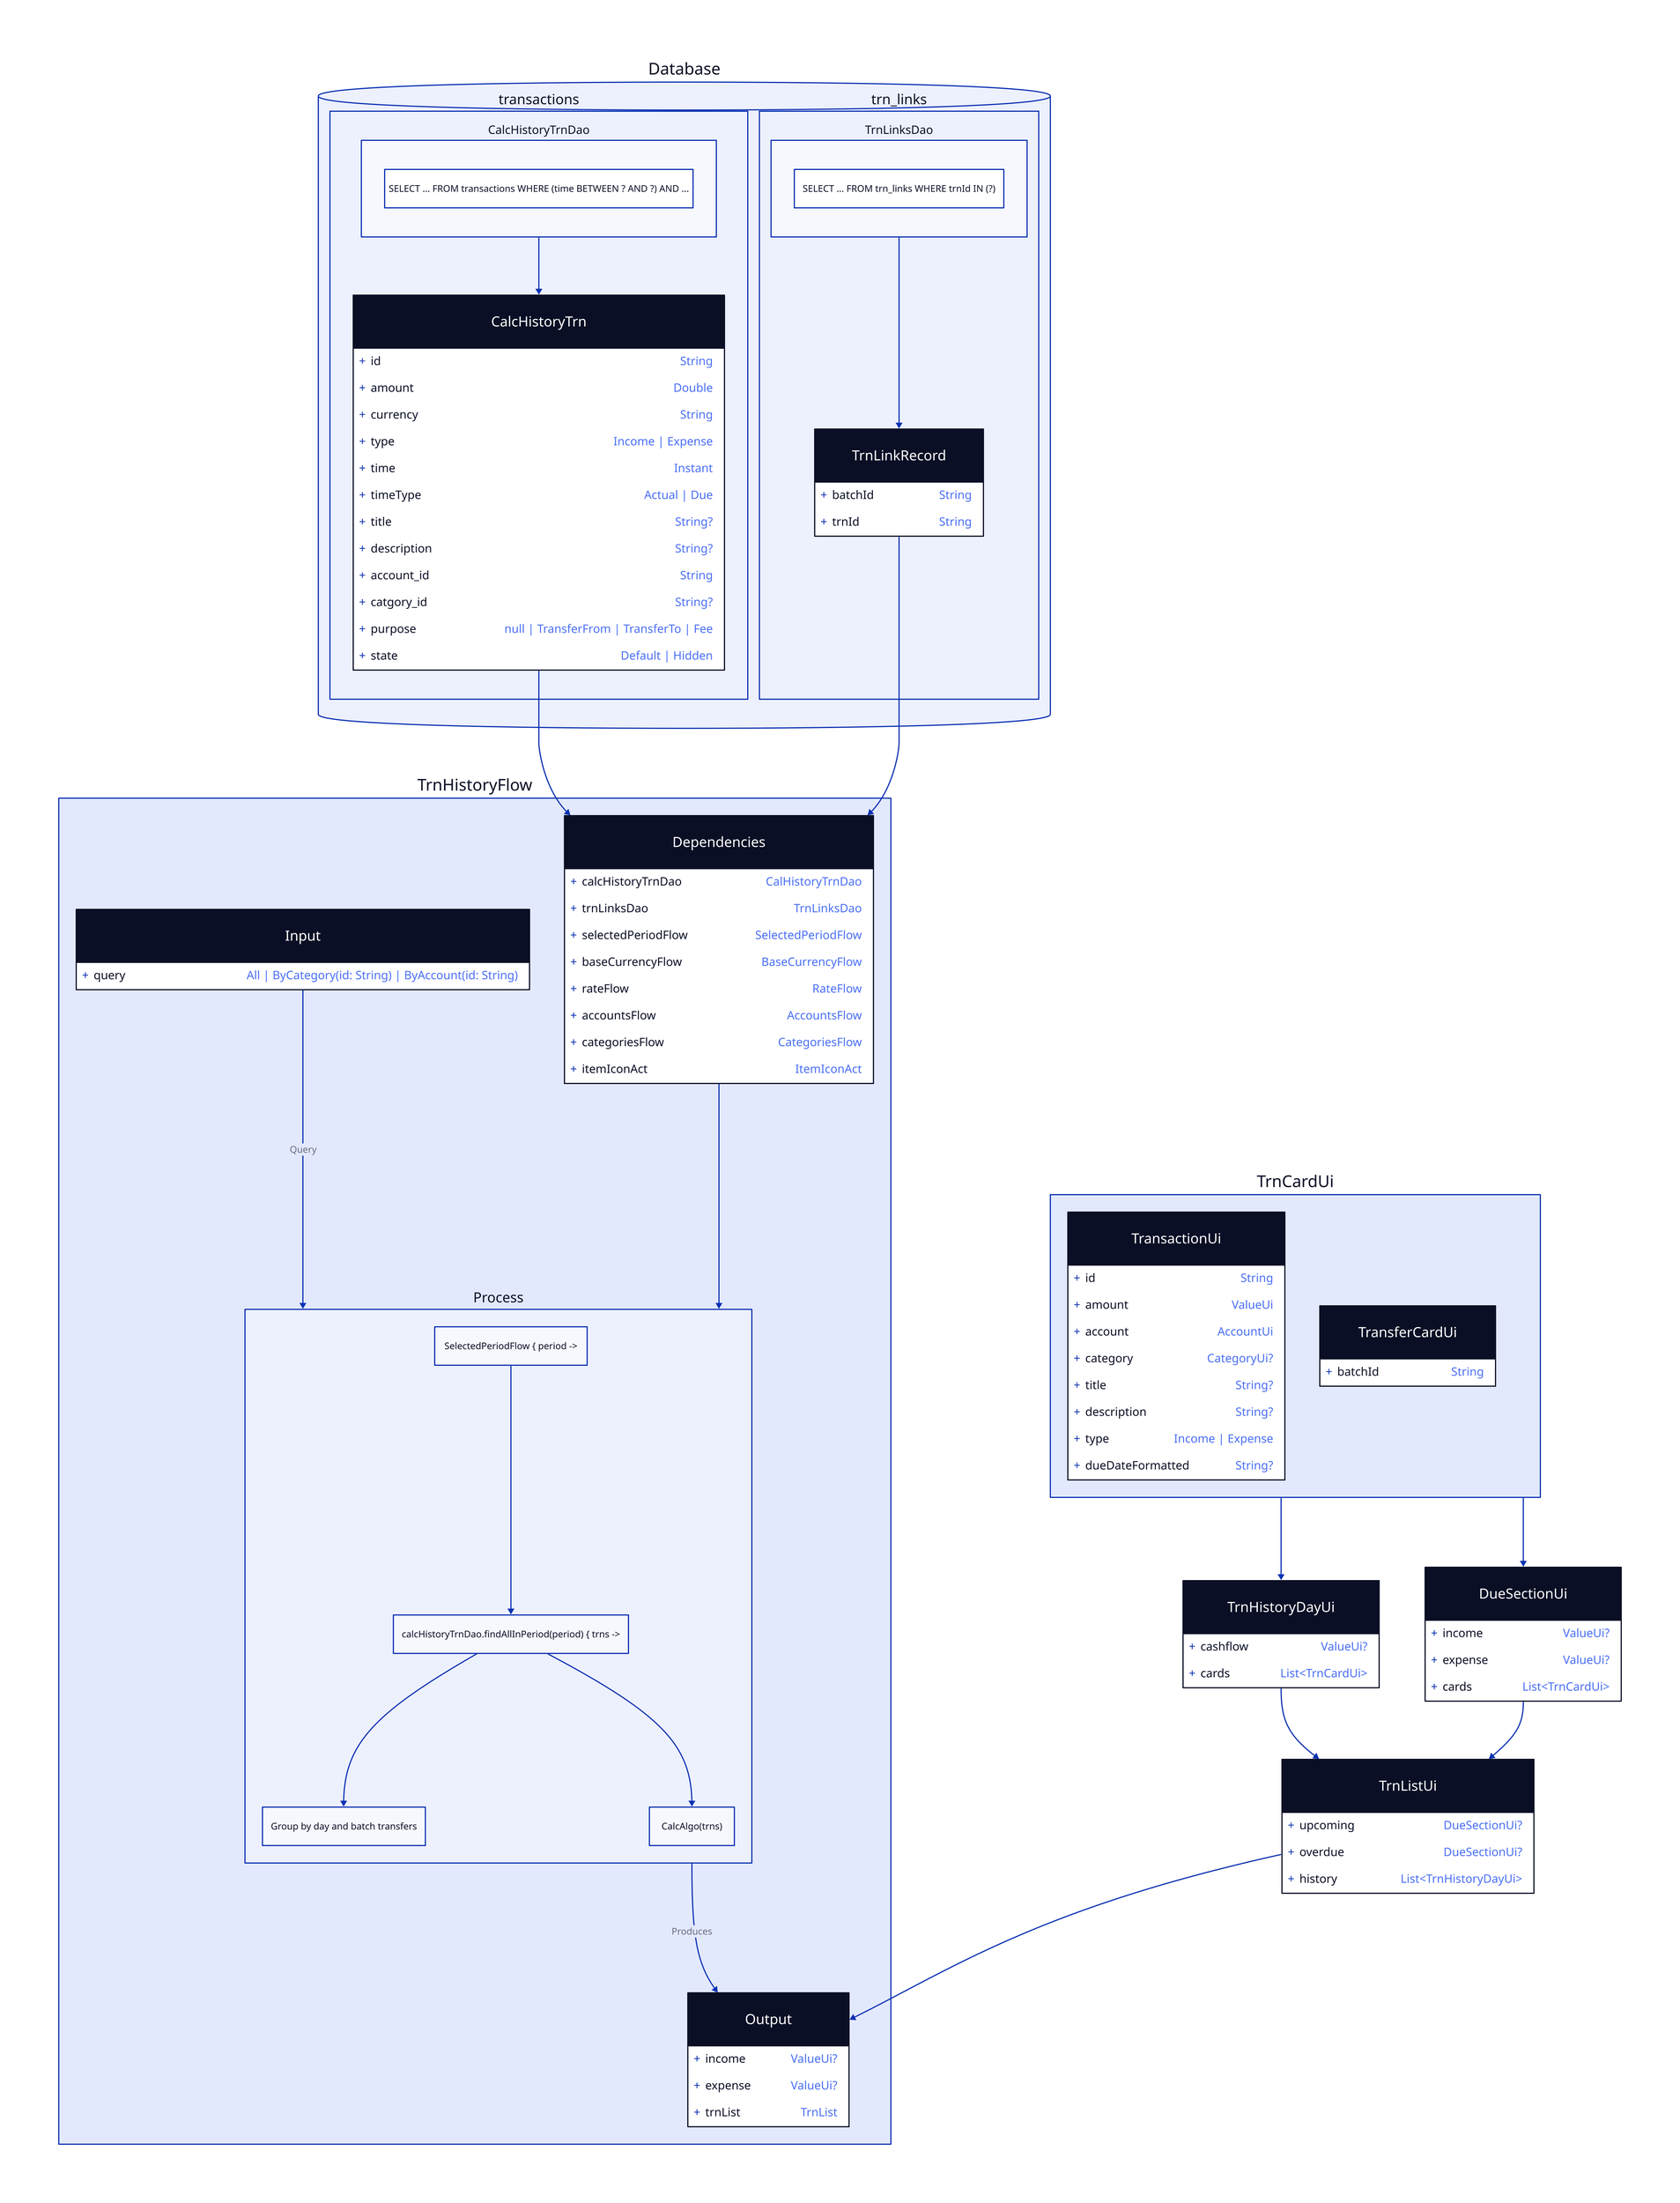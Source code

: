db: Database {
    shape: cylinder
    transactions {
        dao: CalcHistoryTrnDao {
            "SELECT ... FROM transactions WHERE (time BETWEEN ? AND ?) AND ..."
        }

        type: CalcHistoryTrn {
            shape: class
            id: String
            amount: Double
            currency: String
            type: "Income | Expense"
            time: Instant
            timeType: "Actual | Due"
            title: String?
            description: String?
            account_id: String
            catgory_id: String?
            purpose: "null | TransferFrom | TransferTo | Fee"
            state: "Default | Hidden"
        }

        dao -> type
    }

    trn_links {
        dao: TrnLinksDao {
            "SELECT ... FROM trn_links WHERE trnId IN (?)"
        }

        type: TrnLinkRecord {
            shape: class
            batchId: String
            trnId: String
        }

        dao -> type
    }    
}

TrnHistoryFlow {
    in: Input {
        shape: class
        query: "All | ByCategory(id: String) | ByAccount(id: String)"
    }

    deps: Dependencies {
        shape: class
        calcHistoryTrnDao: CalHistoryTrnDao
        trnLinksDao: TrnLinksDao
        selectedPeriodFlow: SelectedPeriodFlow
        baseCurrencyFlow: BaseCurrencyFlow
        rateFlow: RateFlow
        accountsFlow: AccountsFlow
        categoriesFlow: CategoriesFlow
        itemIconAct: ItemIconAct
    }

    p: Process {
        period: "SelectedPeriodFlow { period ->"
        trns: "calcHistoryTrnDao.findAllInPeriod(period) { trns ->"
        grp_batch: "Group by day and batch transfers"
        calc_income_expense: "CalcAlgo(trns)"

        period -> trns
        trns -> grp_batch
        trns -> calc_income_expense
    }

    in -> p: Query
    deps -> p

    out: Output {
        shape: class
        income: ValueUi?
        expense: ValueUi?
        trnList: TrnList
    }

    p -> out: Produces
}


TrnListUi {
    shape: class
    upcoming: DueSectionUi?
    overdue: DueSectionUi?
    history: List<TrnHistoryDayUi>
}

TrnHistoryDayUi {
    shape: class
    cashflow: ValueUi?
    cards: List<TrnCardUi>
}

DueSectionUi {
    shape: class
    income: ValueUi?
    expense: ValueUi?
    cards: List<TrnCardUi>
}

TrnCardUi {
    TransactionUi {
        shape: class
        id: String
        amount: ValueUi
        account: AccountUi
        category: CategoryUi?
        title: String?
        description: String?
        type: "Income | Expense"
        dueDateFormatted: String?
    }

    TransferCardUi {
        shape: class
        batchId: String

    }
}

TrnCardUi -> TrnHistoryDayUi
TrnCardUi -> DueSectionUi
TrnHistoryDayUi -> TrnListUi
DueSectionUi -> TrnListUi
TrnListUi -> TrnHistoryFlow.out.trnList

db.transactions.type -> TrnHistoryFlow.deps.calcHistoryTrnDao
db.trn_links.type -> TrnHistoryFlow.deps.trnLinksDao
